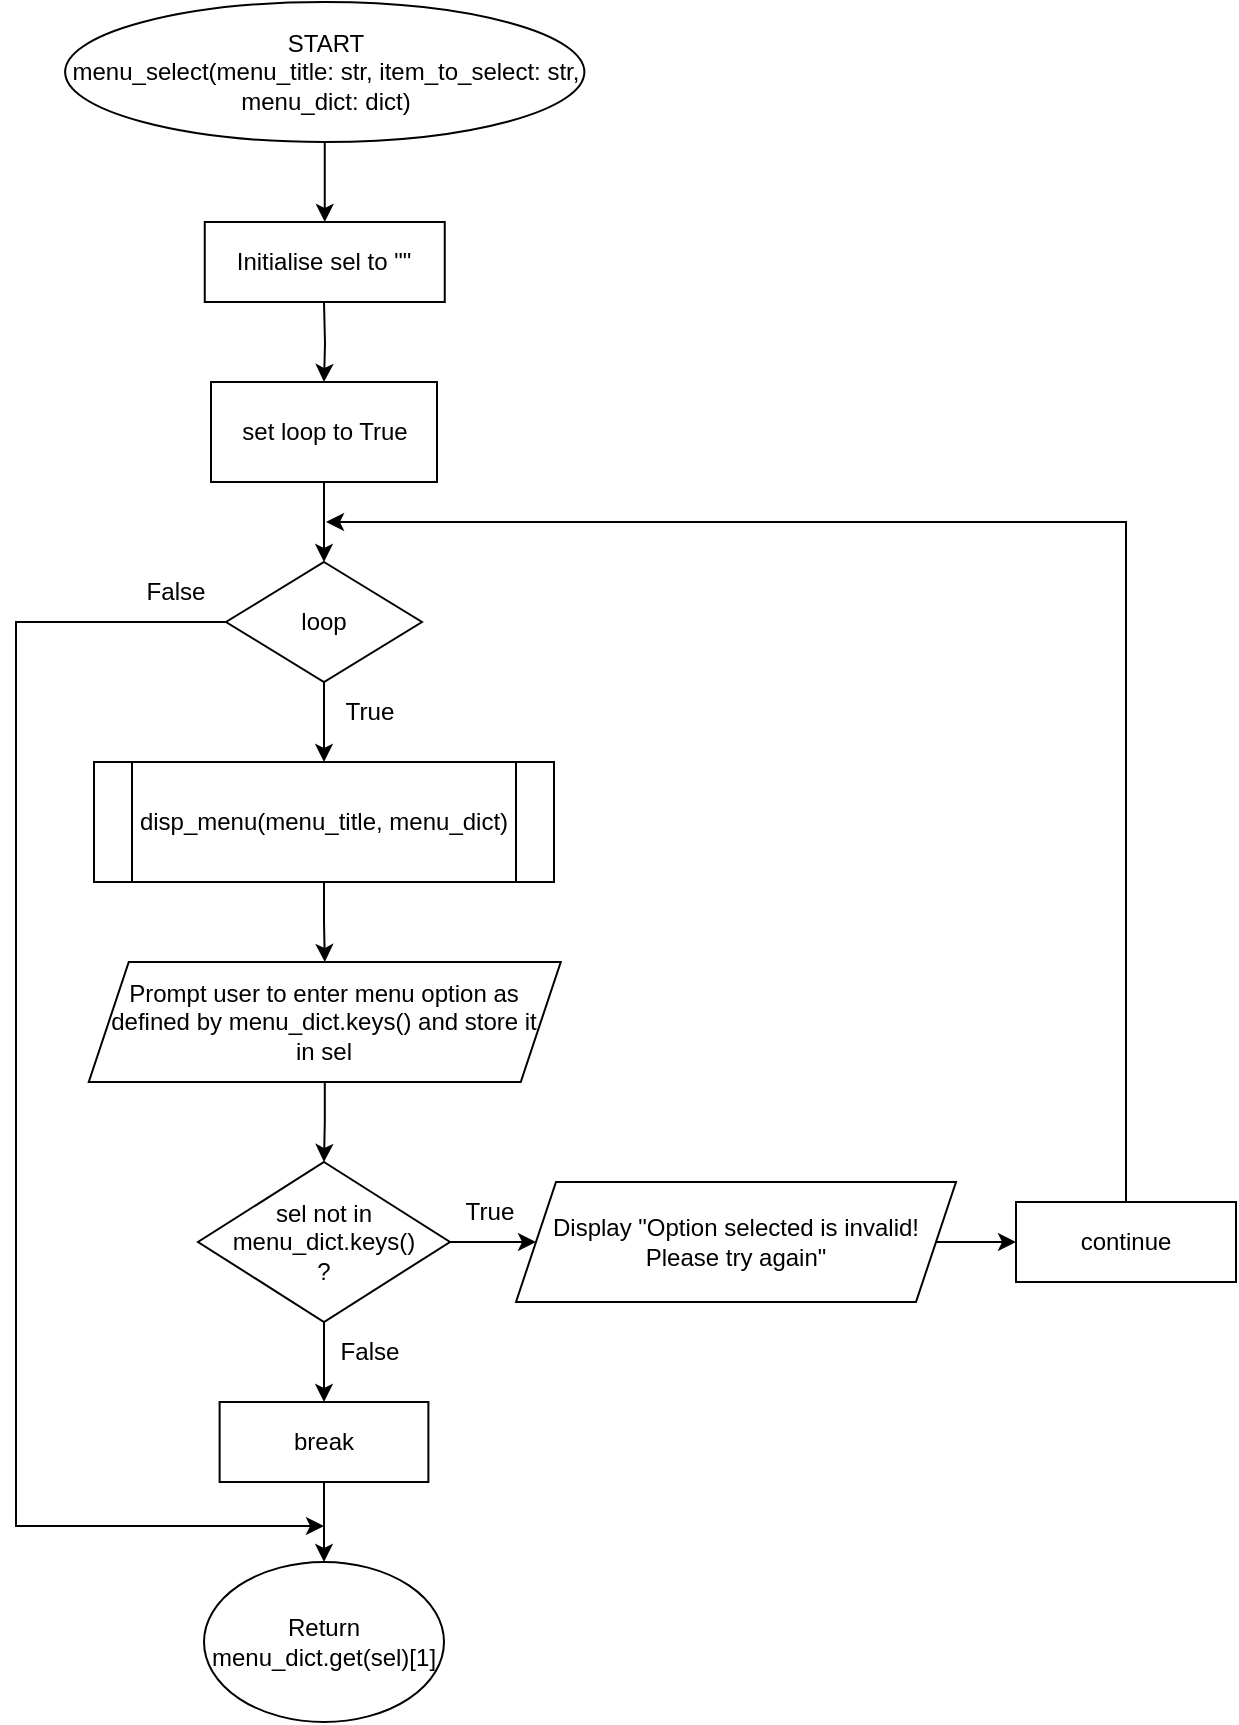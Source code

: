 <mxfile version="20.7.4" type="github">
  <diagram id="RFd3I4zxhZ5DhTzvWNwP" name="Page-1">
    <mxGraphModel dx="1002" dy="573" grid="1" gridSize="10" guides="1" tooltips="1" connect="1" arrows="1" fold="1" page="1" pageScale="1" pageWidth="850" pageHeight="1100" math="0" shadow="0">
      <root>
        <mxCell id="0" />
        <mxCell id="1" parent="0" />
        <mxCell id="-Q7WoqPCs8U96o4awJnl-3" value="" style="edgeStyle=orthogonalEdgeStyle;rounded=0;orthogonalLoop=1;jettySize=auto;html=1;" parent="1" source="-Q7WoqPCs8U96o4awJnl-1" target="-Q7WoqPCs8U96o4awJnl-2" edge="1">
          <mxGeometry relative="1" as="geometry" />
        </mxCell>
        <mxCell id="-Q7WoqPCs8U96o4awJnl-1" value="START&lt;br&gt;menu_select(menu_title: str, item_to_select: str, menu_dict: dict)" style="ellipse;whiteSpace=wrap;html=1;rounded=0;" parent="1" vertex="1">
          <mxGeometry x="124.56" width="259.63" height="70" as="geometry" />
        </mxCell>
        <mxCell id="-Q7WoqPCs8U96o4awJnl-2" value="Initialise sel to &quot;&quot;" style="rounded=0;whiteSpace=wrap;html=1;" parent="1" vertex="1">
          <mxGeometry x="194.38" y="110" width="120" height="40" as="geometry" />
        </mxCell>
        <mxCell id="-Q7WoqPCs8U96o4awJnl-4" value="" style="edgeStyle=orthogonalEdgeStyle;rounded=0;orthogonalLoop=1;jettySize=auto;html=1;" parent="1" target="-Q7WoqPCs8U96o4awJnl-6" edge="1">
          <mxGeometry relative="1" as="geometry">
            <mxPoint x="254" y="150" as="sourcePoint" />
          </mxGeometry>
        </mxCell>
        <mxCell id="-Q7WoqPCs8U96o4awJnl-5" value="" style="edgeStyle=orthogonalEdgeStyle;rounded=0;orthogonalLoop=1;jettySize=auto;html=1;" parent="1" source="-Q7WoqPCs8U96o4awJnl-6" target="-Q7WoqPCs8U96o4awJnl-8" edge="1">
          <mxGeometry relative="1" as="geometry" />
        </mxCell>
        <mxCell id="-Q7WoqPCs8U96o4awJnl-6" value="set loop to True" style="rounded=0;whiteSpace=wrap;html=1;" parent="1" vertex="1">
          <mxGeometry x="197.5" y="190" width="113" height="50" as="geometry" />
        </mxCell>
        <mxCell id="-Q7WoqPCs8U96o4awJnl-7" value="" style="edgeStyle=orthogonalEdgeStyle;rounded=0;orthogonalLoop=1;jettySize=auto;html=1;" parent="1" source="-Q7WoqPCs8U96o4awJnl-8" edge="1">
          <mxGeometry relative="1" as="geometry">
            <mxPoint x="254" y="380" as="targetPoint" />
          </mxGeometry>
        </mxCell>
        <mxCell id="-Q7WoqPCs8U96o4awJnl-30" style="edgeStyle=orthogonalEdgeStyle;rounded=0;orthogonalLoop=1;jettySize=auto;html=1;exitX=0;exitY=0.5;exitDx=0;exitDy=0;" parent="1" source="-Q7WoqPCs8U96o4awJnl-8" edge="1">
          <mxGeometry relative="1" as="geometry">
            <mxPoint x="254" y="762" as="targetPoint" />
            <Array as="points">
              <mxPoint x="100" y="310" />
            </Array>
          </mxGeometry>
        </mxCell>
        <mxCell id="-Q7WoqPCs8U96o4awJnl-8" value="loop" style="rhombus;whiteSpace=wrap;html=1;rounded=0;" parent="1" vertex="1">
          <mxGeometry x="205" y="280" width="98" height="60" as="geometry" />
        </mxCell>
        <mxCell id="-Q7WoqPCs8U96o4awJnl-9" value="True" style="text;html=1;strokeColor=none;fillColor=none;align=center;verticalAlign=middle;whiteSpace=wrap;rounded=0;fontFamily=Helvetica;fontSize=12.1;" parent="1" vertex="1">
          <mxGeometry x="247" y="340" width="60" height="30" as="geometry" />
        </mxCell>
        <mxCell id="-Q7WoqPCs8U96o4awJnl-13" value="" style="edgeStyle=orthogonalEdgeStyle;rounded=0;orthogonalLoop=1;jettySize=auto;html=1;" parent="1" source="-Q7WoqPCs8U96o4awJnl-11" target="-Q7WoqPCs8U96o4awJnl-12" edge="1">
          <mxGeometry relative="1" as="geometry" />
        </mxCell>
        <mxCell id="-Q7WoqPCs8U96o4awJnl-11" value="disp_menu(menu_title, menu_dict)" style="shape=process;whiteSpace=wrap;html=1;backgroundOutline=1;size=0.083;" parent="1" vertex="1">
          <mxGeometry x="139" y="380" width="230" height="60" as="geometry" />
        </mxCell>
        <mxCell id="-Q7WoqPCs8U96o4awJnl-15" value="" style="edgeStyle=orthogonalEdgeStyle;rounded=0;orthogonalLoop=1;jettySize=auto;html=1;" parent="1" source="-Q7WoqPCs8U96o4awJnl-12" target="-Q7WoqPCs8U96o4awJnl-14" edge="1">
          <mxGeometry relative="1" as="geometry" />
        </mxCell>
        <mxCell id="-Q7WoqPCs8U96o4awJnl-12" value="Prompt user to enter menu option as defined by menu_dict.keys()&amp;nbsp;and store it in&amp;nbsp;&lt;span style=&quot;border-color: var(--border-color);&quot;&gt;sel&lt;/span&gt;" style="shape=parallelogram;perimeter=parallelogramPerimeter;whiteSpace=wrap;html=1;fixedSize=1;" parent="1" vertex="1">
          <mxGeometry x="136.38" y="480" width="236" height="60" as="geometry" />
        </mxCell>
        <mxCell id="-Q7WoqPCs8U96o4awJnl-17" value="" style="edgeStyle=orthogonalEdgeStyle;rounded=0;orthogonalLoop=1;jettySize=auto;html=1;" parent="1" source="-Q7WoqPCs8U96o4awJnl-14" target="-Q7WoqPCs8U96o4awJnl-16" edge="1">
          <mxGeometry relative="1" as="geometry" />
        </mxCell>
        <mxCell id="-Q7WoqPCs8U96o4awJnl-25" value="" style="edgeStyle=orthogonalEdgeStyle;rounded=0;orthogonalLoop=1;jettySize=auto;html=1;" parent="1" source="-Q7WoqPCs8U96o4awJnl-14" target="-Q7WoqPCs8U96o4awJnl-24" edge="1">
          <mxGeometry relative="1" as="geometry" />
        </mxCell>
        <mxCell id="-Q7WoqPCs8U96o4awJnl-14" value="sel not in menu_dict.keys()&lt;br&gt;?" style="rhombus;whiteSpace=wrap;html=1;" parent="1" vertex="1">
          <mxGeometry x="191" y="580" width="126" height="80" as="geometry" />
        </mxCell>
        <mxCell id="-Q7WoqPCs8U96o4awJnl-19" value="" style="edgeStyle=orthogonalEdgeStyle;rounded=0;orthogonalLoop=1;jettySize=auto;html=1;" parent="1" source="-Q7WoqPCs8U96o4awJnl-16" edge="1">
          <mxGeometry relative="1" as="geometry">
            <mxPoint x="600" y="620" as="targetPoint" />
          </mxGeometry>
        </mxCell>
        <mxCell id="-Q7WoqPCs8U96o4awJnl-16" value="Display&amp;nbsp;&quot;Option selected is invalid! Please try again&quot;" style="shape=parallelogram;perimeter=parallelogramPerimeter;whiteSpace=wrap;html=1;fixedSize=1;" parent="1" vertex="1">
          <mxGeometry x="350" y="590" width="220" height="60" as="geometry" />
        </mxCell>
        <mxCell id="-Q7WoqPCs8U96o4awJnl-22" style="edgeStyle=orthogonalEdgeStyle;rounded=0;orthogonalLoop=1;jettySize=auto;html=1;exitX=0.5;exitY=0;exitDx=0;exitDy=0;" parent="1" source="-Q7WoqPCs8U96o4awJnl-20" edge="1">
          <mxGeometry relative="1" as="geometry">
            <mxPoint x="255" y="260" as="targetPoint" />
            <Array as="points">
              <mxPoint x="655" y="260" />
            </Array>
          </mxGeometry>
        </mxCell>
        <mxCell id="-Q7WoqPCs8U96o4awJnl-20" value="continue" style="rounded=0;whiteSpace=wrap;html=1;" parent="1" vertex="1">
          <mxGeometry x="600" y="600" width="110" height="40" as="geometry" />
        </mxCell>
        <mxCell id="-Q7WoqPCs8U96o4awJnl-23" value="True" style="text;html=1;strokeColor=none;fillColor=none;align=center;verticalAlign=middle;whiteSpace=wrap;rounded=0;fontFamily=Helvetica;fontSize=12.1;" parent="1" vertex="1">
          <mxGeometry x="307" y="590" width="60" height="30" as="geometry" />
        </mxCell>
        <mxCell id="-Q7WoqPCs8U96o4awJnl-28" value="" style="edgeStyle=orthogonalEdgeStyle;rounded=0;orthogonalLoop=1;jettySize=auto;html=1;" parent="1" source="-Q7WoqPCs8U96o4awJnl-24" edge="1">
          <mxGeometry relative="1" as="geometry">
            <mxPoint x="254" y="780" as="targetPoint" />
          </mxGeometry>
        </mxCell>
        <mxCell id="-Q7WoqPCs8U96o4awJnl-24" value="break" style="whiteSpace=wrap;html=1;" parent="1" vertex="1">
          <mxGeometry x="201.81" y="700" width="104.38" height="40" as="geometry" />
        </mxCell>
        <mxCell id="-Q7WoqPCs8U96o4awJnl-26" value="False" style="text;html=1;strokeColor=none;fillColor=none;align=center;verticalAlign=middle;whiteSpace=wrap;rounded=0;fontFamily=Helvetica;fontSize=12.1;" parent="1" vertex="1">
          <mxGeometry x="247" y="660" width="60" height="30" as="geometry" />
        </mxCell>
        <mxCell id="-Q7WoqPCs8U96o4awJnl-29" value="Return menu_dict.get(sel)[1]" style="ellipse;whiteSpace=wrap;html=1;" parent="1" vertex="1">
          <mxGeometry x="194" y="780" width="120" height="80" as="geometry" />
        </mxCell>
        <mxCell id="-Q7WoqPCs8U96o4awJnl-31" value="False" style="text;html=1;strokeColor=none;fillColor=none;align=center;verticalAlign=middle;whiteSpace=wrap;rounded=0;fontFamily=Helvetica;fontSize=12.1;" parent="1" vertex="1">
          <mxGeometry x="150" y="280" width="60" height="30" as="geometry" />
        </mxCell>
      </root>
    </mxGraphModel>
  </diagram>
</mxfile>
